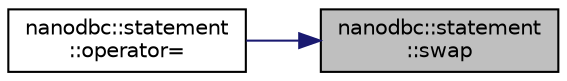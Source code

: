 digraph "nanodbc::statement::swap"
{
 // LATEX_PDF_SIZE
  edge [fontname="Helvetica",fontsize="10",labelfontname="Helvetica",labelfontsize="10"];
  node [fontname="Helvetica",fontsize="10",shape=record];
  rankdir="RL";
  Node106 [label="nanodbc::statement\l::swap",height=0.2,width=0.4,color="black", fillcolor="grey75", style="filled", fontcolor="black",tooltip="Member swap."];
  Node106 -> Node107 [dir="back",color="midnightblue",fontsize="10",style="solid",fontname="Helvetica"];
  Node107 [label="nanodbc::statement\l::operator=",height=0.2,width=0.4,color="black", fillcolor="white", style="filled",URL="$classnanodbc_1_1statement.html#aaaa08f3783cb111c4426d42ae8d1ecd3",tooltip="Assignment."];
}
